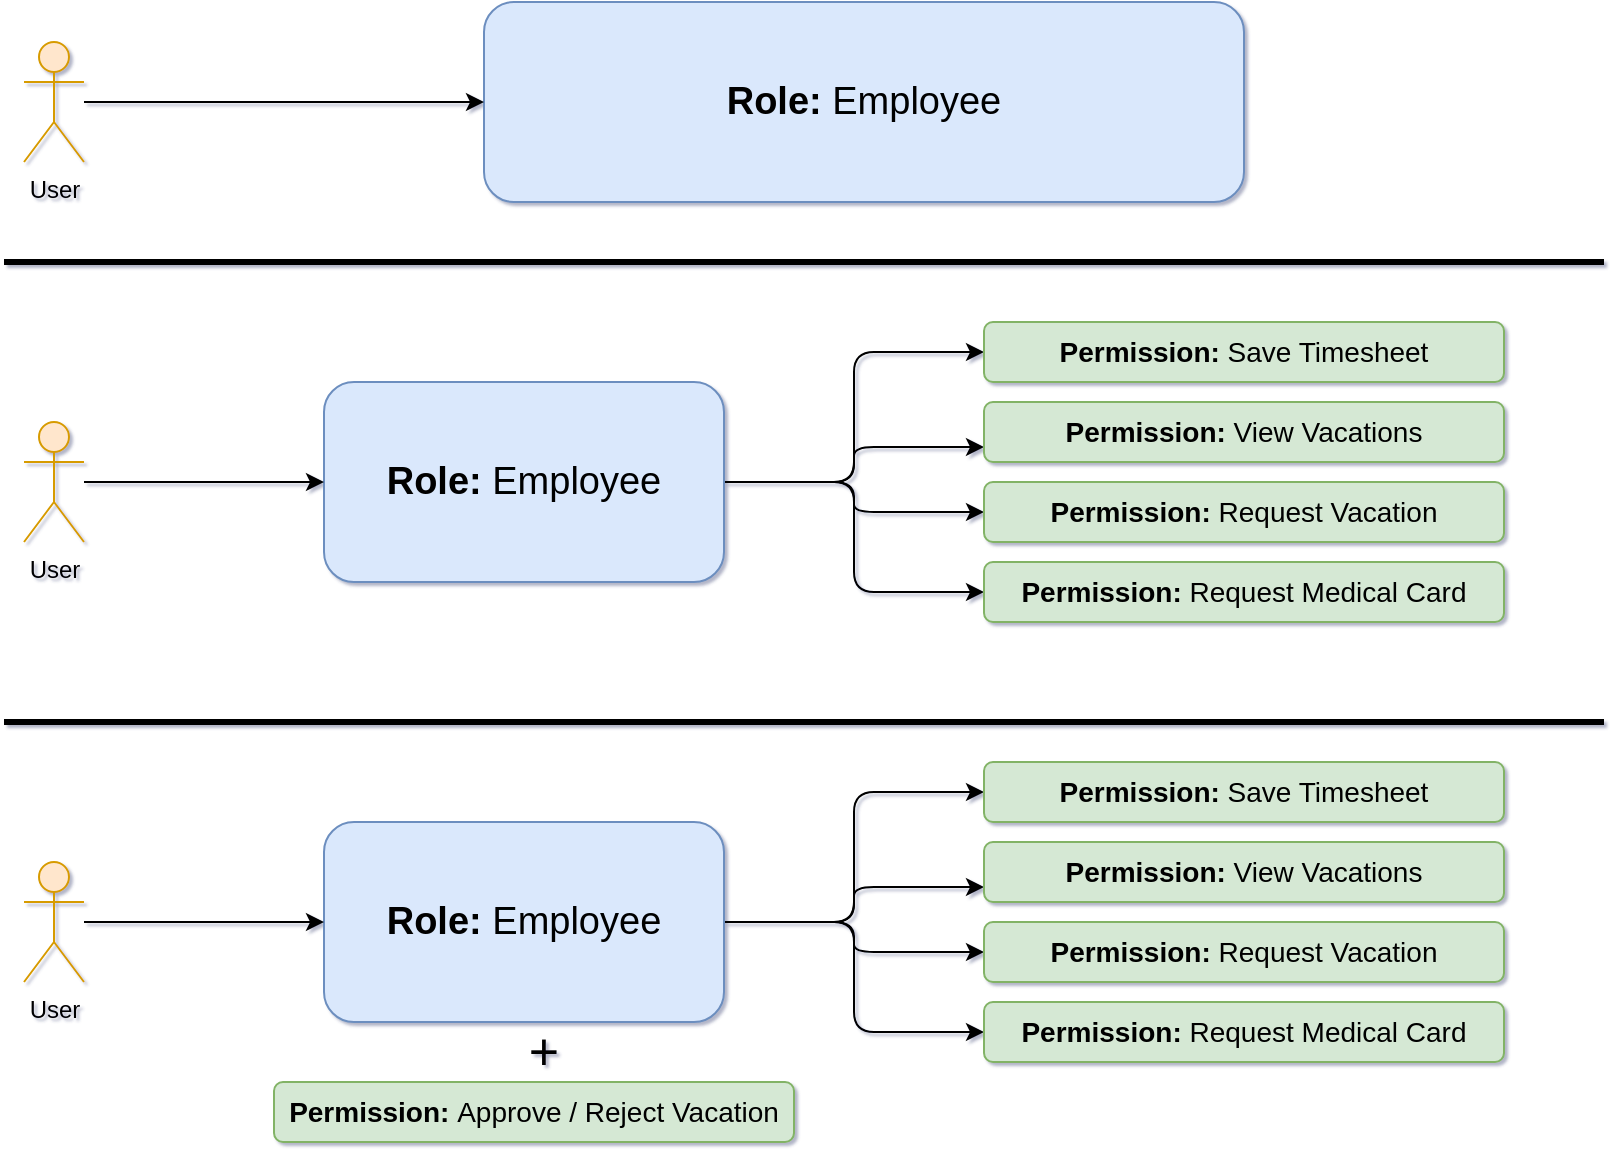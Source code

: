 <mxfile version="24.7.5">
  <diagram id="2y_yg3WEH6rau_YiV4JL" name="Page-1">
    <mxGraphModel dx="1036" dy="606" grid="0" gridSize="10" guides="1" tooltips="1" connect="1" arrows="1" fold="1" page="1" pageScale="1" pageWidth="850" pageHeight="1100" math="0" shadow="1">
      <root>
        <mxCell id="0" />
        <mxCell id="1" parent="0" />
        <mxCell id="YbCWROUBkCW2yX08nqCv-1" value="&lt;b&gt;Role:&lt;/b&gt; Employee" style="rounded=1;whiteSpace=wrap;html=1;fontSize=19;fillColor=#dae8fc;strokeColor=#6c8ebf;" vertex="1" parent="1">
          <mxGeometry x="270" y="90" width="380" height="100" as="geometry" />
        </mxCell>
        <mxCell id="YbCWROUBkCW2yX08nqCv-11" style="edgeStyle=orthogonalEdgeStyle;rounded=1;orthogonalLoop=1;jettySize=auto;html=1;entryX=0;entryY=0.5;entryDx=0;entryDy=0;" edge="1" parent="1" source="YbCWROUBkCW2yX08nqCv-2" target="YbCWROUBkCW2yX08nqCv-3">
          <mxGeometry relative="1" as="geometry" />
        </mxCell>
        <mxCell id="YbCWROUBkCW2yX08nqCv-12" style="edgeStyle=orthogonalEdgeStyle;rounded=1;orthogonalLoop=1;jettySize=auto;html=1;entryX=0;entryY=0.75;entryDx=0;entryDy=0;" edge="1" parent="1" source="YbCWROUBkCW2yX08nqCv-2" target="YbCWROUBkCW2yX08nqCv-4">
          <mxGeometry relative="1" as="geometry" />
        </mxCell>
        <mxCell id="YbCWROUBkCW2yX08nqCv-13" style="edgeStyle=orthogonalEdgeStyle;rounded=1;orthogonalLoop=1;jettySize=auto;html=1;entryX=0;entryY=0.5;entryDx=0;entryDy=0;" edge="1" parent="1" source="YbCWROUBkCW2yX08nqCv-2" target="YbCWROUBkCW2yX08nqCv-5">
          <mxGeometry relative="1" as="geometry" />
        </mxCell>
        <mxCell id="YbCWROUBkCW2yX08nqCv-14" style="edgeStyle=orthogonalEdgeStyle;rounded=1;orthogonalLoop=1;jettySize=auto;html=1;entryX=0;entryY=0.5;entryDx=0;entryDy=0;" edge="1" parent="1" source="YbCWROUBkCW2yX08nqCv-2" target="YbCWROUBkCW2yX08nqCv-6">
          <mxGeometry relative="1" as="geometry" />
        </mxCell>
        <mxCell id="YbCWROUBkCW2yX08nqCv-2" value="&lt;b&gt;Role:&lt;/b&gt; Employee" style="rounded=1;whiteSpace=wrap;html=1;fontSize=19;fillColor=#dae8fc;strokeColor=#6c8ebf;" vertex="1" parent="1">
          <mxGeometry x="190" y="280" width="200" height="100" as="geometry" />
        </mxCell>
        <mxCell id="YbCWROUBkCW2yX08nqCv-3" value="&lt;b&gt;Permission:&lt;/b&gt; Save Timesheet" style="rounded=1;whiteSpace=wrap;html=1;fontSize=14;fillColor=#d5e8d4;strokeColor=#82b366;" vertex="1" parent="1">
          <mxGeometry x="520" y="250" width="260" height="30" as="geometry" />
        </mxCell>
        <mxCell id="YbCWROUBkCW2yX08nqCv-4" value="&lt;b&gt;Permission: &lt;/b&gt;View Vacations" style="rounded=1;whiteSpace=wrap;html=1;fontSize=14;fillColor=#d5e8d4;strokeColor=#82b366;" vertex="1" parent="1">
          <mxGeometry x="520" y="290" width="260" height="30" as="geometry" />
        </mxCell>
        <mxCell id="YbCWROUBkCW2yX08nqCv-5" value="&lt;b&gt;Permission:&lt;/b&gt; Request Vacation" style="rounded=1;whiteSpace=wrap;html=1;fontSize=14;fillColor=#d5e8d4;strokeColor=#82b366;" vertex="1" parent="1">
          <mxGeometry x="520" y="330" width="260" height="30" as="geometry" />
        </mxCell>
        <mxCell id="YbCWROUBkCW2yX08nqCv-6" value="&lt;b&gt;Permission:&lt;/b&gt; Request Medical Card" style="rounded=1;whiteSpace=wrap;html=1;fontSize=14;fillColor=#d5e8d4;strokeColor=#82b366;" vertex="1" parent="1">
          <mxGeometry x="520" y="370" width="260" height="30" as="geometry" />
        </mxCell>
        <mxCell id="YbCWROUBkCW2yX08nqCv-8" style="edgeStyle=orthogonalEdgeStyle;rounded=1;orthogonalLoop=1;jettySize=auto;html=1;entryX=0;entryY=0.5;entryDx=0;entryDy=0;" edge="1" parent="1" source="YbCWROUBkCW2yX08nqCv-7" target="YbCWROUBkCW2yX08nqCv-1">
          <mxGeometry relative="1" as="geometry" />
        </mxCell>
        <mxCell id="YbCWROUBkCW2yX08nqCv-7" value="User" style="shape=umlActor;verticalLabelPosition=bottom;verticalAlign=top;html=1;outlineConnect=0;fillColor=#ffe6cc;strokeColor=#d79b00;rounded=1;" vertex="1" parent="1">
          <mxGeometry x="40" y="110" width="30" height="60" as="geometry" />
        </mxCell>
        <mxCell id="YbCWROUBkCW2yX08nqCv-10" style="edgeStyle=orthogonalEdgeStyle;rounded=1;orthogonalLoop=1;jettySize=auto;html=1;entryX=0;entryY=0.5;entryDx=0;entryDy=0;" edge="1" parent="1" source="YbCWROUBkCW2yX08nqCv-9" target="YbCWROUBkCW2yX08nqCv-2">
          <mxGeometry relative="1" as="geometry" />
        </mxCell>
        <mxCell id="YbCWROUBkCW2yX08nqCv-9" value="User" style="shape=umlActor;verticalLabelPosition=bottom;verticalAlign=top;html=1;outlineConnect=0;fillColor=#ffe6cc;strokeColor=#d79b00;rounded=1;" vertex="1" parent="1">
          <mxGeometry x="40" y="300" width="30" height="60" as="geometry" />
        </mxCell>
        <mxCell id="YbCWROUBkCW2yX08nqCv-15" style="edgeStyle=orthogonalEdgeStyle;rounded=1;orthogonalLoop=1;jettySize=auto;html=1;entryX=0;entryY=0.5;entryDx=0;entryDy=0;" edge="1" parent="1" source="YbCWROUBkCW2yX08nqCv-19" target="YbCWROUBkCW2yX08nqCv-20">
          <mxGeometry relative="1" as="geometry" />
        </mxCell>
        <mxCell id="YbCWROUBkCW2yX08nqCv-16" style="edgeStyle=orthogonalEdgeStyle;rounded=1;orthogonalLoop=1;jettySize=auto;html=1;entryX=0;entryY=0.75;entryDx=0;entryDy=0;" edge="1" parent="1" source="YbCWROUBkCW2yX08nqCv-19" target="YbCWROUBkCW2yX08nqCv-21">
          <mxGeometry relative="1" as="geometry" />
        </mxCell>
        <mxCell id="YbCWROUBkCW2yX08nqCv-17" style="edgeStyle=orthogonalEdgeStyle;rounded=1;orthogonalLoop=1;jettySize=auto;html=1;entryX=0;entryY=0.5;entryDx=0;entryDy=0;" edge="1" parent="1" source="YbCWROUBkCW2yX08nqCv-19" target="YbCWROUBkCW2yX08nqCv-22">
          <mxGeometry relative="1" as="geometry" />
        </mxCell>
        <mxCell id="YbCWROUBkCW2yX08nqCv-18" style="edgeStyle=orthogonalEdgeStyle;rounded=1;orthogonalLoop=1;jettySize=auto;html=1;entryX=0;entryY=0.5;entryDx=0;entryDy=0;" edge="1" parent="1" source="YbCWROUBkCW2yX08nqCv-19" target="YbCWROUBkCW2yX08nqCv-23">
          <mxGeometry relative="1" as="geometry" />
        </mxCell>
        <mxCell id="YbCWROUBkCW2yX08nqCv-19" value="&lt;b&gt;Role: &lt;/b&gt;Employee" style="rounded=1;whiteSpace=wrap;html=1;fontSize=19;fillColor=#dae8fc;strokeColor=#6c8ebf;" vertex="1" parent="1">
          <mxGeometry x="190" y="500" width="200" height="100" as="geometry" />
        </mxCell>
        <mxCell id="YbCWROUBkCW2yX08nqCv-20" value="&lt;b&gt;Permission:&lt;/b&gt; Save Timesheet" style="rounded=1;whiteSpace=wrap;html=1;fontSize=14;fillColor=#d5e8d4;strokeColor=#82b366;" vertex="1" parent="1">
          <mxGeometry x="520" y="470" width="260" height="30" as="geometry" />
        </mxCell>
        <mxCell id="YbCWROUBkCW2yX08nqCv-21" value="&lt;b&gt;Permission:&lt;/b&gt; View Vacations" style="rounded=1;whiteSpace=wrap;html=1;fontSize=14;fillColor=#d5e8d4;strokeColor=#82b366;" vertex="1" parent="1">
          <mxGeometry x="520" y="510" width="260" height="30" as="geometry" />
        </mxCell>
        <mxCell id="YbCWROUBkCW2yX08nqCv-22" value="&lt;b&gt;Permission:&lt;/b&gt; Request Vacation" style="rounded=1;whiteSpace=wrap;html=1;fontSize=14;fillColor=#d5e8d4;strokeColor=#82b366;" vertex="1" parent="1">
          <mxGeometry x="520" y="550" width="260" height="30" as="geometry" />
        </mxCell>
        <mxCell id="YbCWROUBkCW2yX08nqCv-23" value="&lt;b&gt;Permission:&lt;/b&gt; Request Medical Card" style="rounded=1;whiteSpace=wrap;html=1;fontSize=14;fillColor=#d5e8d4;strokeColor=#82b366;" vertex="1" parent="1">
          <mxGeometry x="520" y="590" width="260" height="30" as="geometry" />
        </mxCell>
        <mxCell id="YbCWROUBkCW2yX08nqCv-24" style="edgeStyle=orthogonalEdgeStyle;rounded=1;orthogonalLoop=1;jettySize=auto;html=1;entryX=0;entryY=0.5;entryDx=0;entryDy=0;" edge="1" parent="1" source="YbCWROUBkCW2yX08nqCv-25" target="YbCWROUBkCW2yX08nqCv-19">
          <mxGeometry relative="1" as="geometry" />
        </mxCell>
        <mxCell id="YbCWROUBkCW2yX08nqCv-25" value="User" style="shape=umlActor;verticalLabelPosition=bottom;verticalAlign=top;html=1;outlineConnect=0;fillColor=#ffe6cc;strokeColor=#d79b00;rounded=1;" vertex="1" parent="1">
          <mxGeometry x="40" y="520" width="30" height="60" as="geometry" />
        </mxCell>
        <mxCell id="YbCWROUBkCW2yX08nqCv-26" value="&lt;b style=&quot;font-size: 14px;&quot;&gt;Permission: &lt;/b&gt;Approve / Reject Vacation" style="rounded=1;whiteSpace=wrap;html=1;fontSize=14;fillColor=#d5e8d4;strokeColor=#82b366;" vertex="1" parent="1">
          <mxGeometry x="165" y="630" width="260" height="30" as="geometry" />
        </mxCell>
        <mxCell id="YbCWROUBkCW2yX08nqCv-27" value="" style="endArrow=none;html=1;rounded=1;strokeWidth=3;" edge="1" parent="1">
          <mxGeometry width="50" height="50" relative="1" as="geometry">
            <mxPoint x="30" y="220" as="sourcePoint" />
            <mxPoint x="830" y="220" as="targetPoint" />
          </mxGeometry>
        </mxCell>
        <mxCell id="YbCWROUBkCW2yX08nqCv-28" value="" style="endArrow=none;html=1;rounded=1;strokeWidth=3;" edge="1" parent="1">
          <mxGeometry width="50" height="50" relative="1" as="geometry">
            <mxPoint x="30" y="450" as="sourcePoint" />
            <mxPoint x="830" y="450" as="targetPoint" />
          </mxGeometry>
        </mxCell>
        <mxCell id="YbCWROUBkCW2yX08nqCv-29" value="+" style="text;html=1;align=center;verticalAlign=middle;whiteSpace=wrap;rounded=1;fontSize=26;" vertex="1" parent="1">
          <mxGeometry x="270" y="600" width="60" height="30" as="geometry" />
        </mxCell>
      </root>
    </mxGraphModel>
  </diagram>
</mxfile>

